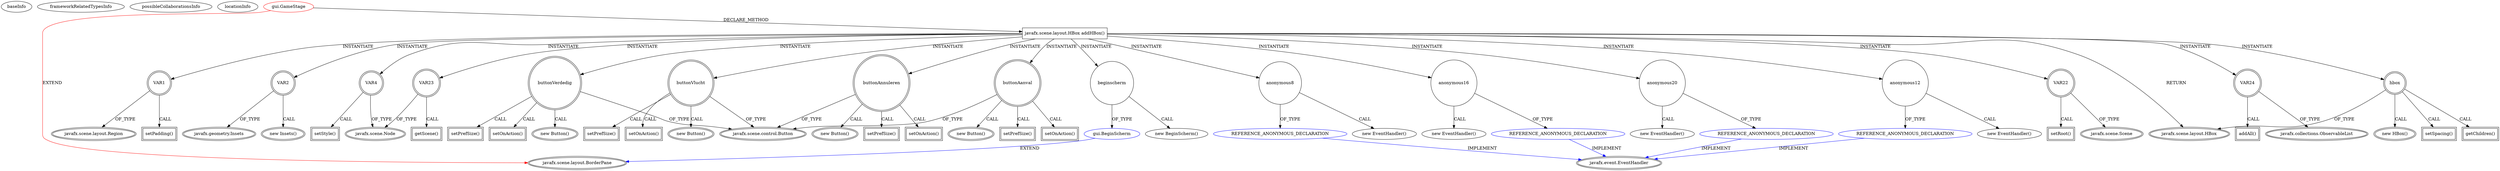 digraph {
baseInfo[graphId=370,category="extension_graph",isAnonymous=false,possibleRelation=true]
frameworkRelatedTypesInfo[0="javafx.scene.layout.BorderPane"]
possibleCollaborationsInfo[0="370~CLIENT_METHOD_DECLARATION-INSTANTIATION-~javafx.scene.layout.BorderPane ~javafx.event.EventHandler ~false~true",1="370~CLIENT_METHOD_DECLARATION-INSTANTIATION-~javafx.scene.layout.BorderPane ~javafx.scene.layout.BorderPane ~false~false"]
locationInfo[projectName="Dieuken-rpg",filePath="/Dieuken-rpg/rpg-master/src/gui/GameStage.java",contextSignature="GameStage",graphId="370"]
0[label="gui.GameStage",vertexType="ROOT_CLIENT_CLASS_DECLARATION",isFrameworkType=false,color=red]
1[label="javafx.scene.layout.BorderPane",vertexType="FRAMEWORK_CLASS_TYPE",isFrameworkType=true,peripheries=2]
2[label="javafx.scene.layout.HBox addHBox()",vertexType="CLIENT_METHOD_DECLARATION",isFrameworkType=false,shape=box]
3[label="javafx.scene.layout.HBox",vertexType="FRAMEWORK_CLASS_TYPE",isFrameworkType=true,peripheries=2]
5[label="hbox",vertexType="VARIABLE_EXPRESION",isFrameworkType=true,peripheries=2,shape=circle]
4[label="new HBox()",vertexType="CONSTRUCTOR_CALL",isFrameworkType=true,peripheries=2]
7[label="VAR1",vertexType="VARIABLE_EXPRESION",isFrameworkType=true,peripheries=2,shape=circle]
9[label="javafx.scene.layout.Region",vertexType="FRAMEWORK_CLASS_TYPE",isFrameworkType=true,peripheries=2]
8[label="setPadding()",vertexType="INSIDE_CALL",isFrameworkType=true,peripheries=2,shape=box]
11[label="VAR2",vertexType="VARIABLE_EXPRESION",isFrameworkType=true,peripheries=2,shape=circle]
12[label="javafx.geometry.Insets",vertexType="FRAMEWORK_CLASS_TYPE",isFrameworkType=true,peripheries=2]
10[label="new Insets()",vertexType="CONSTRUCTOR_CALL",isFrameworkType=true,peripheries=2]
14[label="setSpacing()",vertexType="INSIDE_CALL",isFrameworkType=true,peripheries=2,shape=box]
15[label="VAR4",vertexType="VARIABLE_EXPRESION",isFrameworkType=true,peripheries=2,shape=circle]
17[label="javafx.scene.Node",vertexType="FRAMEWORK_CLASS_TYPE",isFrameworkType=true,peripheries=2]
16[label="setStyle()",vertexType="INSIDE_CALL",isFrameworkType=true,peripheries=2,shape=box]
19[label="buttonAanval",vertexType="VARIABLE_EXPRESION",isFrameworkType=true,peripheries=2,shape=circle]
20[label="javafx.scene.control.Button",vertexType="FRAMEWORK_CLASS_TYPE",isFrameworkType=true,peripheries=2]
18[label="new Button()",vertexType="CONSTRUCTOR_CALL",isFrameworkType=true,peripheries=2]
22[label="setPrefSize()",vertexType="INSIDE_CALL",isFrameworkType=true,peripheries=2,shape=box]
24[label="setOnAction()",vertexType="INSIDE_CALL",isFrameworkType=true,peripheries=2,shape=box]
26[label="anonymous8",vertexType="VARIABLE_EXPRESION",isFrameworkType=false,shape=circle]
27[label="REFERENCE_ANONYMOUS_DECLARATION",vertexType="REFERENCE_ANONYMOUS_DECLARATION",isFrameworkType=false,color=blue]
28[label="javafx.event.EventHandler",vertexType="FRAMEWORK_INTERFACE_TYPE",isFrameworkType=true,peripheries=2]
25[label="new EventHandler()",vertexType="CONSTRUCTOR_CALL",isFrameworkType=false]
30[label="buttonVerdedig",vertexType="VARIABLE_EXPRESION",isFrameworkType=true,peripheries=2,shape=circle]
29[label="new Button()",vertexType="CONSTRUCTOR_CALL",isFrameworkType=true,peripheries=2]
33[label="setPrefSize()",vertexType="INSIDE_CALL",isFrameworkType=true,peripheries=2,shape=box]
35[label="setOnAction()",vertexType="INSIDE_CALL",isFrameworkType=true,peripheries=2,shape=box]
37[label="anonymous12",vertexType="VARIABLE_EXPRESION",isFrameworkType=false,shape=circle]
38[label="REFERENCE_ANONYMOUS_DECLARATION",vertexType="REFERENCE_ANONYMOUS_DECLARATION",isFrameworkType=false,color=blue]
36[label="new EventHandler()",vertexType="CONSTRUCTOR_CALL",isFrameworkType=false]
41[label="buttonVlucht",vertexType="VARIABLE_EXPRESION",isFrameworkType=true,peripheries=2,shape=circle]
40[label="new Button()",vertexType="CONSTRUCTOR_CALL",isFrameworkType=true,peripheries=2]
44[label="setPrefSize()",vertexType="INSIDE_CALL",isFrameworkType=true,peripheries=2,shape=box]
46[label="setOnAction()",vertexType="INSIDE_CALL",isFrameworkType=true,peripheries=2,shape=box]
48[label="anonymous16",vertexType="VARIABLE_EXPRESION",isFrameworkType=false,shape=circle]
49[label="REFERENCE_ANONYMOUS_DECLARATION",vertexType="REFERENCE_ANONYMOUS_DECLARATION",isFrameworkType=false,color=blue]
47[label="new EventHandler()",vertexType="CONSTRUCTOR_CALL",isFrameworkType=false]
52[label="buttonAnnuleren",vertexType="VARIABLE_EXPRESION",isFrameworkType=true,peripheries=2,shape=circle]
51[label="new Button()",vertexType="CONSTRUCTOR_CALL",isFrameworkType=true,peripheries=2]
55[label="setPrefSize()",vertexType="INSIDE_CALL",isFrameworkType=true,peripheries=2,shape=box]
57[label="setOnAction()",vertexType="INSIDE_CALL",isFrameworkType=true,peripheries=2,shape=box]
59[label="anonymous20",vertexType="VARIABLE_EXPRESION",isFrameworkType=false,shape=circle]
60[label="REFERENCE_ANONYMOUS_DECLARATION",vertexType="REFERENCE_ANONYMOUS_DECLARATION",isFrameworkType=false,color=blue]
58[label="new EventHandler()",vertexType="CONSTRUCTOR_CALL",isFrameworkType=false]
63[label="beginscherm",vertexType="VARIABLE_EXPRESION",isFrameworkType=false,shape=circle]
64[label="gui.BeginScherm",vertexType="REFERENCE_CLIENT_CLASS_DECLARATION",isFrameworkType=false,color=blue]
62[label="new BeginScherm()",vertexType="CONSTRUCTOR_CALL",isFrameworkType=false]
66[label="VAR22",vertexType="VARIABLE_EXPRESION",isFrameworkType=true,peripheries=2,shape=circle]
68[label="javafx.scene.Scene",vertexType="FRAMEWORK_CLASS_TYPE",isFrameworkType=true,peripheries=2]
67[label="setRoot()",vertexType="INSIDE_CALL",isFrameworkType=true,peripheries=2,shape=box]
69[label="VAR23",vertexType="VARIABLE_EXPRESION",isFrameworkType=true,peripheries=2,shape=circle]
70[label="getScene()",vertexType="INSIDE_CALL",isFrameworkType=true,peripheries=2,shape=box]
72[label="VAR24",vertexType="VARIABLE_EXPRESION",isFrameworkType=true,peripheries=2,shape=circle]
74[label="javafx.collections.ObservableList",vertexType="FRAMEWORK_INTERFACE_TYPE",isFrameworkType=true,peripheries=2]
73[label="addAll()",vertexType="INSIDE_CALL",isFrameworkType=true,peripheries=2,shape=box]
76[label="getChildren()",vertexType="INSIDE_CALL",isFrameworkType=true,peripheries=2,shape=box]
0->1[label="EXTEND",color=red]
0->2[label="DECLARE_METHOD"]
2->3[label="RETURN"]
2->5[label="INSTANTIATE"]
5->3[label="OF_TYPE"]
5->4[label="CALL"]
2->7[label="INSTANTIATE"]
7->9[label="OF_TYPE"]
7->8[label="CALL"]
2->11[label="INSTANTIATE"]
11->12[label="OF_TYPE"]
11->10[label="CALL"]
5->14[label="CALL"]
2->15[label="INSTANTIATE"]
15->17[label="OF_TYPE"]
15->16[label="CALL"]
2->19[label="INSTANTIATE"]
19->20[label="OF_TYPE"]
19->18[label="CALL"]
19->22[label="CALL"]
19->24[label="CALL"]
2->26[label="INSTANTIATE"]
27->28[label="IMPLEMENT",color=blue]
26->27[label="OF_TYPE"]
26->25[label="CALL"]
2->30[label="INSTANTIATE"]
30->20[label="OF_TYPE"]
30->29[label="CALL"]
30->33[label="CALL"]
30->35[label="CALL"]
2->37[label="INSTANTIATE"]
38->28[label="IMPLEMENT",color=blue]
37->38[label="OF_TYPE"]
37->36[label="CALL"]
2->41[label="INSTANTIATE"]
41->20[label="OF_TYPE"]
41->40[label="CALL"]
41->44[label="CALL"]
41->46[label="CALL"]
2->48[label="INSTANTIATE"]
49->28[label="IMPLEMENT",color=blue]
48->49[label="OF_TYPE"]
48->47[label="CALL"]
2->52[label="INSTANTIATE"]
52->20[label="OF_TYPE"]
52->51[label="CALL"]
52->55[label="CALL"]
52->57[label="CALL"]
2->59[label="INSTANTIATE"]
60->28[label="IMPLEMENT",color=blue]
59->60[label="OF_TYPE"]
59->58[label="CALL"]
2->63[label="INSTANTIATE"]
64->1[label="EXTEND",color=blue]
63->64[label="OF_TYPE"]
63->62[label="CALL"]
2->66[label="INSTANTIATE"]
66->68[label="OF_TYPE"]
66->67[label="CALL"]
2->69[label="INSTANTIATE"]
69->17[label="OF_TYPE"]
69->70[label="CALL"]
2->72[label="INSTANTIATE"]
72->74[label="OF_TYPE"]
72->73[label="CALL"]
5->76[label="CALL"]
}
